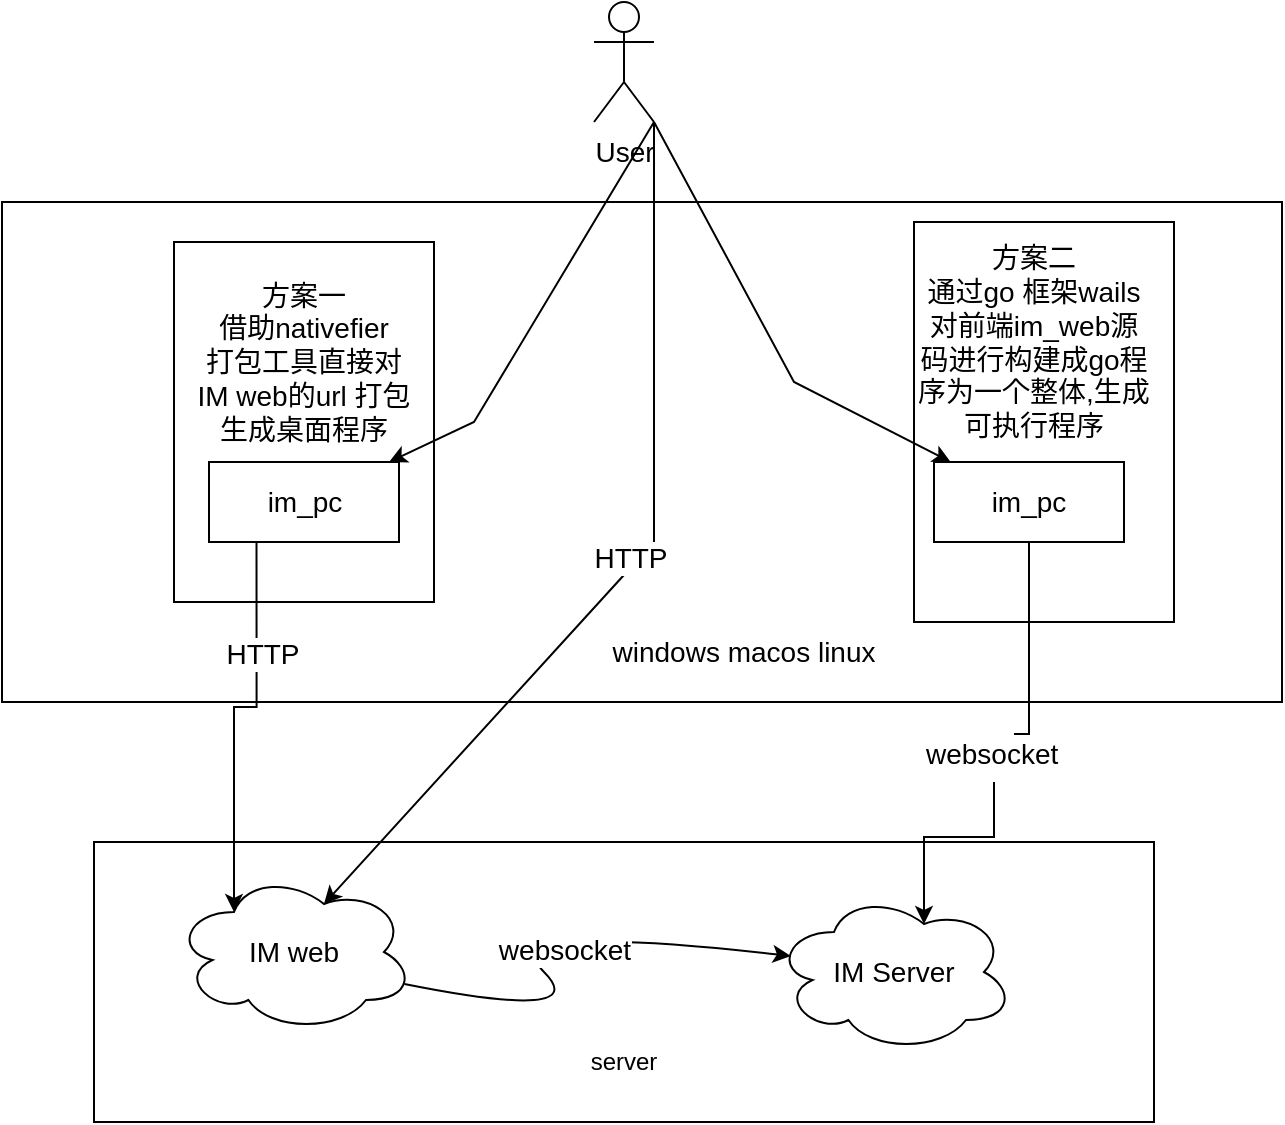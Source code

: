 <mxfile version="15.8.4" type="device"><diagram id="ztnEQ4IUDYbdtPn5NDnI" name="第 1 页"><mxGraphModel dx="1038" dy="649" grid="1" gridSize="10" guides="1" tooltips="1" connect="1" arrows="1" fold="1" page="1" pageScale="1" pageWidth="827" pageHeight="1169" math="0" shadow="0"><root><mxCell id="0"/><mxCell id="1" parent="0"/><mxCell id="UR6dMCFLSeSrDpgHO5l_-4" value="" style="rounded=0;whiteSpace=wrap;html=1;" vertex="1" parent="1"><mxGeometry x="140" y="430" width="530" height="140" as="geometry"/></mxCell><mxCell id="UR6dMCFLSeSrDpgHO5l_-6" value="server" style="text;html=1;strokeColor=none;fillColor=none;align=center;verticalAlign=middle;whiteSpace=wrap;rounded=0;" vertex="1" parent="1"><mxGeometry x="375" y="525" width="60" height="30" as="geometry"/></mxCell><mxCell id="UR6dMCFLSeSrDpgHO5l_-11" value="IM web" style="ellipse;shape=cloud;whiteSpace=wrap;html=1;fontSize=14;" vertex="1" parent="1"><mxGeometry x="180" y="445" width="120" height="80" as="geometry"/></mxCell><mxCell id="UR6dMCFLSeSrDpgHO5l_-12" value="IM Server" style="ellipse;shape=cloud;whiteSpace=wrap;html=1;fontSize=14;" vertex="1" parent="1"><mxGeometry x="480" y="455" width="120" height="80" as="geometry"/></mxCell><mxCell id="UR6dMCFLSeSrDpgHO5l_-15" value="" style="curved=1;endArrow=classic;html=1;rounded=0;fontSize=14;exitX=0.96;exitY=0.7;exitDx=0;exitDy=0;exitPerimeter=0;entryX=0.07;entryY=0.4;entryDx=0;entryDy=0;entryPerimeter=0;" edge="1" parent="1" source="UR6dMCFLSeSrDpgHO5l_-11" target="UR6dMCFLSeSrDpgHO5l_-12"><mxGeometry width="50" height="50" relative="1" as="geometry"><mxPoint x="340" y="520" as="sourcePoint"/><mxPoint x="390" y="470" as="targetPoint"/><Array as="points"><mxPoint x="390" y="520"/><mxPoint x="340" y="470"/></Array></mxGeometry></mxCell><mxCell id="UR6dMCFLSeSrDpgHO5l_-16" value="websocket" style="edgeLabel;html=1;align=center;verticalAlign=middle;resizable=0;points=[];fontSize=14;" vertex="1" connectable="0" parent="UR6dMCFLSeSrDpgHO5l_-15"><mxGeometry x="0.285" y="-10" relative="1" as="geometry"><mxPoint as="offset"/></mxGeometry></mxCell><mxCell id="UR6dMCFLSeSrDpgHO5l_-17" value="User" style="shape=umlActor;verticalLabelPosition=bottom;verticalAlign=top;html=1;outlineConnect=0;fontSize=14;" vertex="1" parent="1"><mxGeometry x="390" y="10" width="30" height="60" as="geometry"/></mxCell><mxCell id="UR6dMCFLSeSrDpgHO5l_-21" value="" style="rounded=0;whiteSpace=wrap;html=1;fontSize=14;" vertex="1" parent="1"><mxGeometry x="94" y="110" width="640" height="250" as="geometry"/></mxCell><mxCell id="UR6dMCFLSeSrDpgHO5l_-28" value="" style="rounded=0;whiteSpace=wrap;html=1;fontSize=14;" vertex="1" parent="1"><mxGeometry x="180" y="130" width="130" height="180" as="geometry"/></mxCell><mxCell id="UR6dMCFLSeSrDpgHO5l_-30" value="方案一&lt;br&gt;借助nativefier&lt;br&gt;打包工具直接对IM web的url 打包生成桌面程序" style="text;html=1;strokeColor=none;fillColor=none;align=center;verticalAlign=middle;whiteSpace=wrap;rounded=0;fontSize=14;" vertex="1" parent="1"><mxGeometry x="190" y="140" width="110" height="100" as="geometry"/></mxCell><mxCell id="UR6dMCFLSeSrDpgHO5l_-31" value="windows macos linux" style="text;html=1;strokeColor=none;fillColor=none;align=center;verticalAlign=middle;whiteSpace=wrap;rounded=0;fontSize=14;" vertex="1" parent="1"><mxGeometry x="360" y="320" width="210" height="30" as="geometry"/></mxCell><mxCell id="UR6dMCFLSeSrDpgHO5l_-36" style="edgeStyle=orthogonalEdgeStyle;rounded=0;orthogonalLoop=1;jettySize=auto;html=1;exitX=0.25;exitY=1;exitDx=0;exitDy=0;entryX=0.25;entryY=0.25;entryDx=0;entryDy=0;entryPerimeter=0;fontSize=14;" edge="1" parent="1" source="UR6dMCFLSeSrDpgHO5l_-33" target="UR6dMCFLSeSrDpgHO5l_-11"><mxGeometry relative="1" as="geometry"/></mxCell><mxCell id="UR6dMCFLSeSrDpgHO5l_-51" value="HTTP" style="edgeLabel;html=1;align=center;verticalAlign=middle;resizable=0;points=[];fontSize=14;" vertex="1" connectable="0" parent="UR6dMCFLSeSrDpgHO5l_-36"><mxGeometry x="-0.429" y="2" relative="1" as="geometry"><mxPoint as="offset"/></mxGeometry></mxCell><mxCell id="UR6dMCFLSeSrDpgHO5l_-33" value="im_pc" style="rounded=0;whiteSpace=wrap;html=1;fontSize=14;" vertex="1" parent="1"><mxGeometry x="197.5" y="240" width="95" height="40" as="geometry"/></mxCell><mxCell id="UR6dMCFLSeSrDpgHO5l_-35" value="" style="endArrow=classic;html=1;rounded=0;fontSize=14;" edge="1" parent="1" target="UR6dMCFLSeSrDpgHO5l_-33"><mxGeometry width="50" height="50" relative="1" as="geometry"><mxPoint x="420" y="70" as="sourcePoint"/><mxPoint x="470" y="20" as="targetPoint"/><Array as="points"><mxPoint x="330" y="220"/></Array></mxGeometry></mxCell><mxCell id="UR6dMCFLSeSrDpgHO5l_-39" value="" style="endArrow=classic;html=1;rounded=0;fontSize=14;entryX=0.625;entryY=0.2;entryDx=0;entryDy=0;entryPerimeter=0;" edge="1" parent="1" target="UR6dMCFLSeSrDpgHO5l_-11"><mxGeometry width="50" height="50" relative="1" as="geometry"><mxPoint x="420" y="70" as="sourcePoint"/><mxPoint x="440" y="250" as="targetPoint"/><Array as="points"><mxPoint x="420" y="280"/></Array></mxGeometry></mxCell><mxCell id="UR6dMCFLSeSrDpgHO5l_-50" value="HTTP" style="edgeLabel;html=1;align=center;verticalAlign=middle;resizable=0;points=[];fontSize=14;" vertex="1" connectable="0" parent="UR6dMCFLSeSrDpgHO5l_-39"><mxGeometry x="-0.012" y="-4" relative="1" as="geometry"><mxPoint as="offset"/></mxGeometry></mxCell><mxCell id="UR6dMCFLSeSrDpgHO5l_-40" value="" style="rounded=0;whiteSpace=wrap;html=1;fontSize=14;" vertex="1" parent="1"><mxGeometry x="550" y="120" width="130" height="200" as="geometry"/></mxCell><mxCell id="UR6dMCFLSeSrDpgHO5l_-42" value="方案二&lt;br&gt;通过go 框架wails 对前端im_web源码进行构建成go程序为一个整体,生成可执行程序" style="text;html=1;strokeColor=none;fillColor=none;align=center;verticalAlign=middle;whiteSpace=wrap;rounded=0;fontSize=14;" vertex="1" parent="1"><mxGeometry x="550" y="140" width="120" height="80" as="geometry"/></mxCell><mxCell id="UR6dMCFLSeSrDpgHO5l_-47" style="edgeStyle=orthogonalEdgeStyle;rounded=0;orthogonalLoop=1;jettySize=auto;html=1;exitX=0.5;exitY=1;exitDx=0;exitDy=0;entryX=0.625;entryY=0.2;entryDx=0;entryDy=0;entryPerimeter=0;fontSize=14;startArrow=none;" edge="1" parent="1" source="UR6dMCFLSeSrDpgHO5l_-48" target="UR6dMCFLSeSrDpgHO5l_-12"><mxGeometry relative="1" as="geometry"/></mxCell><mxCell id="UR6dMCFLSeSrDpgHO5l_-44" value="im_pc" style="rounded=0;whiteSpace=wrap;html=1;fontSize=14;" vertex="1" parent="1"><mxGeometry x="560" y="240" width="95" height="40" as="geometry"/></mxCell><mxCell id="UR6dMCFLSeSrDpgHO5l_-46" value="" style="endArrow=classic;html=1;rounded=0;fontSize=14;" edge="1" parent="1" target="UR6dMCFLSeSrDpgHO5l_-44"><mxGeometry width="50" height="50" relative="1" as="geometry"><mxPoint x="420" y="70" as="sourcePoint"/><mxPoint x="470" y="70" as="targetPoint"/><Array as="points"><mxPoint x="490" y="200"/></Array></mxGeometry></mxCell><mxCell id="UR6dMCFLSeSrDpgHO5l_-48" value="websocket" style="text;strokeColor=none;fillColor=none;align=left;verticalAlign=middle;spacingLeft=4;spacingRight=4;overflow=hidden;points=[[0,0.5],[1,0.5]];portConstraint=eastwest;rotatable=0;fontSize=14;" vertex="1" parent="1"><mxGeometry x="550" y="370" width="80" height="30" as="geometry"/></mxCell><mxCell id="UR6dMCFLSeSrDpgHO5l_-49" value="" style="edgeStyle=orthogonalEdgeStyle;rounded=0;orthogonalLoop=1;jettySize=auto;html=1;exitX=0.5;exitY=1;exitDx=0;exitDy=0;entryX=0.625;entryY=0.2;entryDx=0;entryDy=0;entryPerimeter=0;fontSize=14;endArrow=none;" edge="1" parent="1" source="UR6dMCFLSeSrDpgHO5l_-44" target="UR6dMCFLSeSrDpgHO5l_-48"><mxGeometry relative="1" as="geometry"><mxPoint x="607.5" y="280" as="sourcePoint"/><mxPoint x="555" y="471" as="targetPoint"/><Array as="points"><mxPoint x="608" y="376"/></Array></mxGeometry></mxCell></root></mxGraphModel></diagram></mxfile>